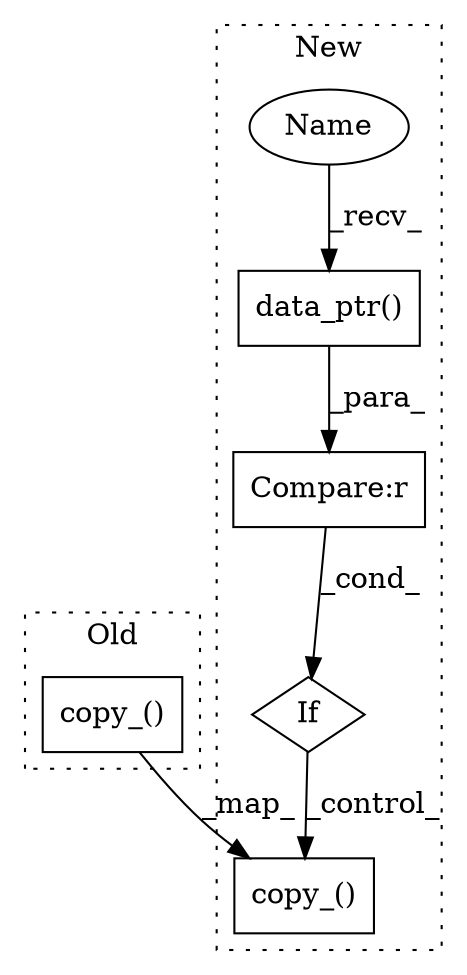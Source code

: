 digraph G {
subgraph cluster0 {
1 [label="copy_()" a="75" s="10132,10156" l="13,1" shape="box"];
label = "Old";
style="dotted";
}
subgraph cluster1 {
2 [label="copy_()" a="75" s="10273,10297" l="13,1" shape="box"];
3 [label="If" a="96" s="10210" l="3" shape="diamond"];
4 [label="Compare:r" a="40" s="10213" l="38" shape="box"];
5 [label="data_ptr()" a="75" s="10229" l="22" shape="box"];
6 [label="Name" a="87" s="10229" l="11" shape="ellipse"];
label = "New";
style="dotted";
}
1 -> 2 [label="_map_"];
3 -> 2 [label="_control_"];
4 -> 3 [label="_cond_"];
5 -> 4 [label="_para_"];
6 -> 5 [label="_recv_"];
}